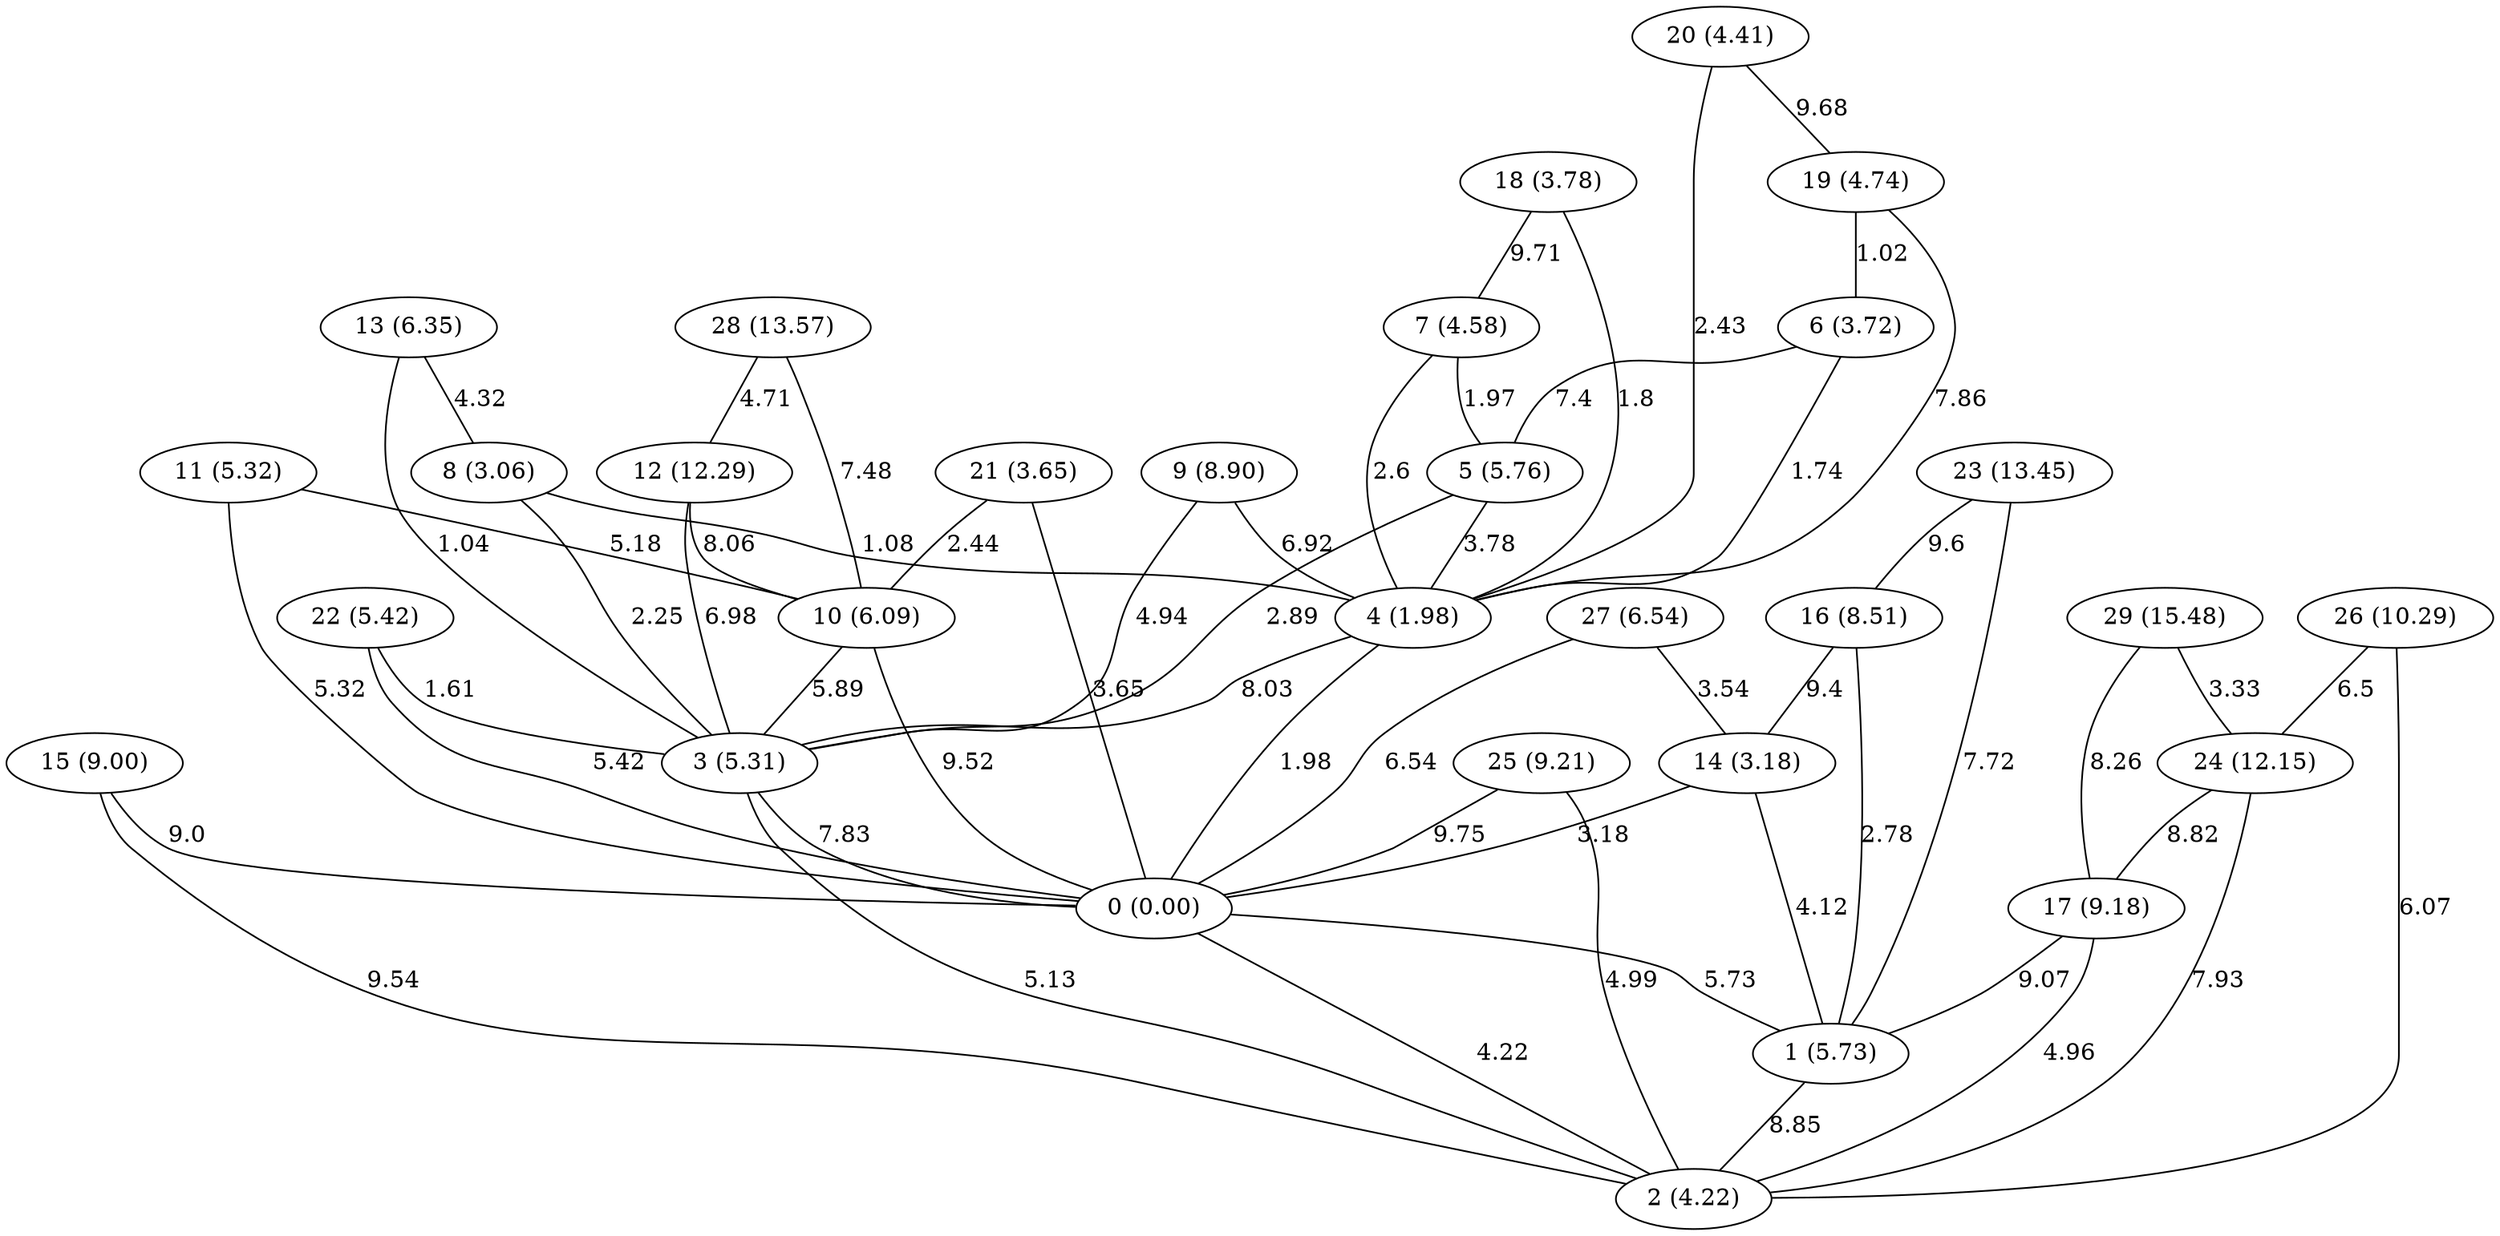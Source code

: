 graph G {
"0 (0.00)";
"1 (5.73)";
"2 (4.22)";
"3 (5.31)";
"4 (1.98)";
"5 (5.76)";
"6 (3.72)";
"7 (4.58)";
"8 (3.06)";
"9 (8.90)";
"10 (6.09)";
"11 (5.32)";
"12 (12.29)";
"13 (6.35)";
"14 (3.18)";
"15 (9.00)";
"16 (8.51)";
"17 (9.18)";
"18 (3.78)";
"19 (4.74)";
"20 (4.41)";
"21 (3.65)";
"22 (5.42)";
"23 (13.45)";
"24 (12.15)";
"25 (9.21)";
"26 (10.29)";
"27 (6.54)";
"28 (13.57)";
"29 (15.48)";
"27 (6.54)" -- "14 (3.18)" [label="3.54"];
"18 (3.78)" -- "7 (4.58)" [label="9.71"];
"11 (5.32)" -- "10 (6.09)" [label="5.18"];
"3 (5.31)" -- "2 (4.22)" [label="5.13"];
"29 (15.48)" -- "24 (12.15)" [label="3.33"];
"23 (13.45)" -- "1 (5.73)" [label="7.72"];
"17 (9.18)" -- "1 (5.73)" [label="9.07"];
"12 (12.29)" -- "3 (5.31)" [label="6.98"];
"15 (9.00)" -- "2 (4.22)" [label="9.54"];
"1 (5.73)" -- "2 (4.22)" [label="8.85"];
"25 (9.21)" -- "2 (4.22)" [label="4.99"];
"4 (1.98)" -- "0 (0.00)" [label="1.98"];
"19 (4.74)" -- "4 (1.98)" [label="7.86"];
"19 (4.74)" -- "6 (3.72)" [label="1.02"];
"27 (6.54)" -- "0 (0.00)" [label="6.54"];
"23 (13.45)" -- "16 (8.51)" [label="9.6"];
"7 (4.58)" -- "5 (5.76)" [label="1.97"];
"17 (9.18)" -- "2 (4.22)" [label="4.96"];
"26 (10.29)" -- "2 (4.22)" [label="6.07"];
"18 (3.78)" -- "4 (1.98)" [label="1.8"];
"9 (8.90)" -- "3 (5.31)" [label="4.94"];
"5 (5.76)" -- "4 (1.98)" [label="3.78"];
"14 (3.18)" -- "0 (0.00)" [label="3.18"];
"28 (13.57)" -- "10 (6.09)" [label="7.48"];
"24 (12.15)" -- "17 (9.18)" [label="8.82"];
"29 (15.48)" -- "17 (9.18)" [label="8.26"];
"0 (0.00)" -- "1 (5.73)" [label="5.73"];
"16 (8.51)" -- "14 (3.18)" [label="9.4"];
"26 (10.29)" -- "24 (12.15)" [label="6.5"];
"4 (1.98)" -- "3 (5.31)" [label="8.03"];
"21 (3.65)" -- "0 (0.00)" [label="3.65"];
"10 (6.09)" -- "3 (5.31)" [label="5.89"];
"14 (3.18)" -- "1 (5.73)" [label="4.12"];
"3 (5.31)" -- "0 (0.00)" [label="7.83"];
"12 (12.29)" -- "10 (6.09)" [label="8.06"];
"6 (3.72)" -- "5 (5.76)" [label="7.4"];
"11 (5.32)" -- "0 (0.00)" [label="5.32"];
"13 (6.35)" -- "3 (5.31)" [label="1.04"];
"25 (9.21)" -- "0 (0.00)" [label="9.75"];
"6 (3.72)" -- "4 (1.98)" [label="1.74"];
"15 (9.00)" -- "0 (0.00)" [label="9.0"];
"22 (5.42)" -- "3 (5.31)" [label="1.61"];
"20 (4.41)" -- "4 (1.98)" [label="2.43"];
"8 (3.06)" -- "3 (5.31)" [label="2.25"];
"8 (3.06)" -- "4 (1.98)" [label="1.08"];
"28 (13.57)" -- "12 (12.29)" [label="4.71"];
"7 (4.58)" -- "4 (1.98)" [label="2.6"];
"22 (5.42)" -- "0 (0.00)" [label="5.42"];
"5 (5.76)" -- "3 (5.31)" [label="2.89"];
"9 (8.90)" -- "4 (1.98)" [label="6.92"];
"24 (12.15)" -- "2 (4.22)" [label="7.93"];
"0 (0.00)" -- "2 (4.22)" [label="4.22"];
"10 (6.09)" -- "0 (0.00)" [label="9.52"];
"20 (4.41)" -- "19 (4.74)" [label="9.68"];
"16 (8.51)" -- "1 (5.73)" [label="2.78"];
"21 (3.65)" -- "10 (6.09)" [label="2.44"];
"13 (6.35)" -- "8 (3.06)" [label="4.32"];
}
